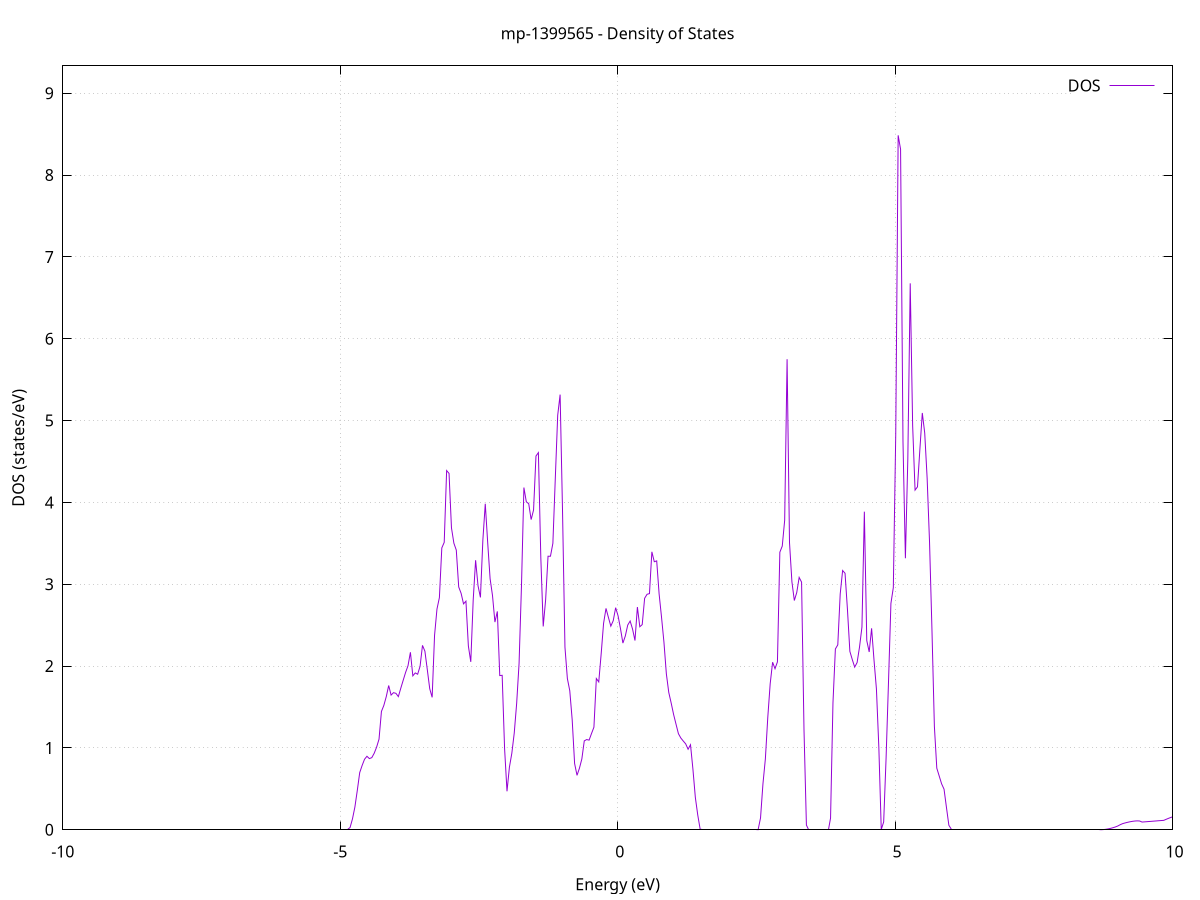set title 'mp-1399565 - Density of States'
set xlabel 'Energy (eV)'
set ylabel 'DOS (states/eV)'
set grid
set xrange [-10:10]
set yrange [0:9.335]
set xzeroaxis lt -1
set terminal png size 800,600
set output 'mp-1399565_dos_gnuplot.png'
plot '-' using 1:2 with lines title 'DOS'
-47.078200 0.000000
-47.034700 0.000000
-46.991200 0.000000
-46.947600 0.000000
-46.904100 0.000000
-46.860600 0.000000
-46.817100 0.000000
-46.773600 0.000000
-46.730100 0.000000
-46.686500 0.000000
-46.643000 0.000000
-46.599500 0.000000
-46.556000 0.000000
-46.512500 0.000000
-46.469000 0.000000
-46.425400 0.000000
-46.381900 0.000000
-46.338400 0.000000
-46.294900 0.000000
-46.251400 0.000000
-46.207800 0.000000
-46.164300 0.000000
-46.120800 0.000000
-46.077300 0.000000
-46.033800 0.000000
-45.990300 0.000000
-45.946700 0.000000
-45.903200 0.000000
-45.859700 0.000000
-45.816200 0.000000
-45.772700 0.000000
-45.729200 0.000000
-45.685600 0.000000
-45.642100 0.000000
-45.598600 0.000000
-45.555100 0.000000
-45.511600 0.000000
-45.468100 0.000000
-45.424500 0.000000
-45.381000 0.000000
-45.337500 0.000000
-45.294000 0.000000
-45.250500 0.000000
-45.206900 0.000000
-45.163400 0.000000
-45.119900 0.000000
-45.076400 0.000000
-45.032900 0.000000
-44.989400 0.000000
-44.945800 0.000000
-44.902300 0.000000
-44.858800 0.000000
-44.815300 0.000000
-44.771800 0.000000
-44.728300 0.000000
-44.684700 0.000000
-44.641200 0.000000
-44.597700 0.000000
-44.554200 0.000000
-44.510700 0.000000
-44.467200 0.000000
-44.423600 0.000000
-44.380100 0.000000
-44.336600 0.000000
-44.293100 0.000000
-44.249600 0.000000
-44.206000 0.000000
-44.162500 0.000000
-44.119000 0.000000
-44.075500 0.000000
-44.032000 0.000000
-43.988500 0.000000
-43.944900 0.000000
-43.901400 0.000000
-43.857900 0.000000
-43.814400 0.000000
-43.770900 0.000000
-43.727400 0.000000
-43.683800 0.000000
-43.640300 0.000000
-43.596800 0.000000
-43.553300 0.000000
-43.509800 0.000000
-43.466300 0.000000
-43.422700 0.000000
-43.379200 0.000000
-43.335700 0.000000
-43.292200 0.000000
-43.248700 0.000000
-43.205100 0.000000
-43.161600 0.000000
-43.118100 23.235500
-43.074600 8.520300
-43.031100 6.824800
-42.987600 8.019900
-42.944000 11.707300
-42.900500 0.000000
-42.857000 0.000000
-42.813500 0.000000
-42.770000 0.000000
-42.726500 0.000000
-42.682900 0.000000
-42.639400 0.000000
-42.595900 0.000000
-42.552400 0.000000
-42.508900 0.000000
-42.465400 0.000000
-42.421800 0.000000
-42.378300 0.000000
-42.334800 0.000000
-42.291300 0.000000
-42.247800 0.000000
-42.204200 0.000000
-42.160700 25.530400
-42.117200 0.000000
-42.073700 0.000000
-42.030200 0.000000
-41.986700 0.000000
-41.943100 0.000000
-41.899600 0.000000
-41.856100 0.000000
-41.812600 6.279900
-41.769100 8.814400
-41.725600 19.285000
-41.682000 11.370300
-41.638500 0.000000
-41.595000 0.000000
-41.551500 0.000000
-41.508000 0.000000
-41.464500 0.000000
-41.420900 0.000000
-41.377400 0.000000
-41.333900 0.000000
-41.290400 0.000000
-41.246900 0.000000
-41.203300 0.000000
-41.159800 0.000000
-41.116300 0.000000
-41.072800 0.000000
-41.029300 0.000000
-40.985800 0.000000
-40.942200 0.000000
-40.898700 0.000000
-40.855200 0.000000
-40.811700 0.000000
-40.768200 0.000000
-40.724700 0.000000
-40.681100 0.000000
-40.637600 0.000000
-40.594100 0.000000
-40.550600 0.000000
-40.507100 0.000000
-40.463600 0.000000
-40.420000 0.000000
-40.376500 0.000000
-40.333000 0.000000
-40.289500 0.000000
-40.246000 0.000000
-40.202400 0.000000
-40.158900 0.000000
-40.115400 0.000000
-40.071900 0.000000
-40.028400 0.000000
-39.984900 0.000000
-39.941300 0.000000
-39.897800 0.000000
-39.854300 0.000000
-39.810800 0.000000
-39.767300 0.000000
-39.723800 0.000000
-39.680200 0.000000
-39.636700 0.000000
-39.593200 0.000000
-39.549700 0.000000
-39.506200 0.000000
-39.462600 0.000000
-39.419100 0.000000
-39.375600 0.000000
-39.332100 0.000000
-39.288600 0.000000
-39.245100 0.000000
-39.201500 0.000000
-39.158000 0.000000
-39.114500 0.000000
-39.071000 0.000000
-39.027500 0.000000
-38.984000 0.000000
-38.940400 0.000000
-38.896900 0.000000
-38.853400 0.000000
-38.809900 0.000000
-38.766400 0.000000
-38.722900 0.000000
-38.679300 0.000000
-38.635800 0.000000
-38.592300 0.000000
-38.548800 0.000000
-38.505300 0.000000
-38.461700 0.000000
-38.418200 0.000000
-38.374700 0.000000
-38.331200 0.000000
-38.287700 0.000000
-38.244200 0.000000
-38.200600 0.000000
-38.157100 0.000000
-38.113600 0.000000
-38.070100 0.000000
-38.026600 0.000000
-37.983100 0.000000
-37.939500 0.000000
-37.896000 0.000000
-37.852500 0.000000
-37.809000 0.000000
-37.765500 0.000000
-37.722000 0.000000
-37.678400 0.000000
-37.634900 0.000000
-37.591400 0.000000
-37.547900 0.000000
-37.504400 0.000000
-37.460800 0.000000
-37.417300 0.000000
-37.373800 0.000000
-37.330300 0.000000
-37.286800 0.000000
-37.243300 0.000000
-37.199700 0.000000
-37.156200 0.000000
-37.112700 0.000000
-37.069200 0.000000
-37.025700 0.000000
-36.982200 0.000000
-36.938600 0.000000
-36.895100 0.000000
-36.851600 0.000000
-36.808100 0.000000
-36.764600 0.000000
-36.721100 0.000000
-36.677500 0.000000
-36.634000 0.000000
-36.590500 0.000000
-36.547000 0.000000
-36.503500 0.000000
-36.459900 0.000000
-36.416400 0.000000
-36.372900 0.000000
-36.329400 0.000000
-36.285900 0.000000
-36.242400 0.000000
-36.198800 0.000000
-36.155300 0.000000
-36.111800 0.000000
-36.068300 0.000000
-36.024800 0.000000
-35.981300 0.000000
-35.937700 0.000000
-35.894200 0.000000
-35.850700 0.000000
-35.807200 0.000000
-35.763700 0.000000
-35.720200 0.000000
-35.676600 0.000000
-35.633100 0.000000
-35.589600 0.000000
-35.546100 0.000000
-35.502600 0.000000
-35.459000 0.000000
-35.415500 0.000000
-35.372000 0.000000
-35.328500 0.000000
-35.285000 0.000000
-35.241500 0.000000
-35.197900 0.000000
-35.154400 0.000000
-35.110900 0.000000
-35.067400 0.000000
-35.023900 0.000000
-34.980400 0.000000
-34.936800 0.000000
-34.893300 0.000000
-34.849800 0.000000
-34.806300 0.000000
-34.762800 0.000000
-34.719300 0.000000
-34.675700 0.000000
-34.632200 0.000000
-34.588700 0.000000
-34.545200 0.000000
-34.501700 0.000000
-34.458100 0.000000
-34.414600 0.000000
-34.371100 0.000000
-34.327600 0.000000
-34.284100 0.000000
-34.240600 0.000000
-34.197000 0.000000
-34.153500 0.000000
-34.110000 0.000000
-34.066500 0.000000
-34.023000 0.000000
-33.979500 0.000000
-33.935900 0.000000
-33.892400 0.000000
-33.848900 0.000000
-33.805400 0.000000
-33.761900 0.000000
-33.718400 0.000000
-33.674800 0.000000
-33.631300 0.000000
-33.587800 0.000000
-33.544300 0.000000
-33.500800 0.000000
-33.457200 0.000000
-33.413700 0.000000
-33.370200 0.000000
-33.326700 0.000000
-33.283200 0.000000
-33.239700 0.000000
-33.196100 0.000000
-33.152600 0.000000
-33.109100 0.000000
-33.065600 0.000000
-33.022100 0.000000
-32.978600 0.000000
-32.935000 0.000000
-32.891500 0.000000
-32.848000 0.000000
-32.804500 0.000000
-32.761000 0.000000
-32.717500 0.000000
-32.673900 0.000000
-32.630400 0.000000
-32.586900 0.000000
-32.543400 0.000000
-32.499900 0.000000
-32.456300 0.000000
-32.412800 0.000000
-32.369300 0.000000
-32.325800 0.000000
-32.282300 0.000000
-32.238800 0.000000
-32.195200 0.000000
-32.151700 0.000000
-32.108200 0.000000
-32.064700 0.000000
-32.021200 0.000000
-31.977700 0.000000
-31.934100 0.000000
-31.890600 0.000000
-31.847100 0.000000
-31.803600 0.000000
-31.760100 0.000000
-31.716600 0.000000
-31.673000 0.000000
-31.629500 0.000000
-31.586000 0.000000
-31.542500 0.000000
-31.499000 0.000000
-31.455400 0.000000
-31.411900 0.000000
-31.368400 0.000000
-31.324900 0.000000
-31.281400 0.000000
-31.237900 0.000000
-31.194300 0.000000
-31.150800 0.000000
-31.107300 0.000000
-31.063800 0.000000
-31.020300 0.000000
-30.976800 0.000000
-30.933200 0.000000
-30.889700 0.000000
-30.846200 0.000000
-30.802700 0.000000
-30.759200 0.000000
-30.715700 0.000000
-30.672100 0.000000
-30.628600 0.000000
-30.585100 0.000000
-30.541600 0.000000
-30.498100 0.000000
-30.454500 0.000000
-30.411000 0.000000
-30.367500 0.000000
-30.324000 0.000000
-30.280500 0.000000
-30.237000 0.000000
-30.193400 0.000000
-30.149900 0.000000
-30.106400 0.000000
-30.062900 0.000000
-30.019400 0.000000
-29.975900 0.000000
-29.932300 0.000000
-29.888800 0.000000
-29.845300 0.000000
-29.801800 0.000000
-29.758300 0.000000
-29.714700 0.000000
-29.671200 0.000000
-29.627700 0.000000
-29.584200 0.000000
-29.540700 0.000000
-29.497200 0.000000
-29.453600 0.000000
-29.410100 0.000000
-29.366600 0.000000
-29.323100 0.000000
-29.279600 0.000000
-29.236100 0.000000
-29.192500 0.000000
-29.149000 0.000000
-29.105500 0.000000
-29.062000 0.000000
-29.018500 0.000000
-28.975000 0.000000
-28.931400 0.000000
-28.887900 0.000000
-28.844400 0.000000
-28.800900 0.000000
-28.757400 0.000000
-28.713800 0.000000
-28.670300 0.000000
-28.626800 0.000000
-28.583300 0.000000
-28.539800 0.000000
-28.496300 0.000000
-28.452700 0.000000
-28.409200 0.000000
-28.365700 0.000000
-28.322200 0.000000
-28.278700 0.000000
-28.235200 0.000000
-28.191600 0.000000
-28.148100 0.000000
-28.104600 0.000000
-28.061100 0.000000
-28.017600 0.000000
-27.974100 0.000000
-27.930500 0.000000
-27.887000 0.000000
-27.843500 0.000000
-27.800000 0.000000
-27.756500 0.000000
-27.712900 0.000000
-27.669400 0.000000
-27.625900 0.000000
-27.582400 0.000000
-27.538900 0.000000
-27.495400 0.000000
-27.451800 0.000000
-27.408300 0.000000
-27.364800 0.000000
-27.321300 0.000000
-27.277800 0.000000
-27.234300 0.000000
-27.190700 0.000000
-27.147200 0.000000
-27.103700 0.000000
-27.060200 0.000000
-27.016700 0.000000
-26.973200 0.000000
-26.929600 0.000000
-26.886100 0.000000
-26.842600 0.000000
-26.799100 0.000000
-26.755600 0.000000
-26.712000 0.000000
-26.668500 0.000000
-26.625000 0.000000
-26.581500 0.000000
-26.538000 0.000000
-26.494500 0.000000
-26.450900 0.000000
-26.407400 0.000000
-26.363900 0.000000
-26.320400 0.000000
-26.276900 0.000000
-26.233400 0.000000
-26.189800 0.000000
-26.146300 0.000000
-26.102800 0.000000
-26.059300 0.000000
-26.015800 0.000000
-25.972300 0.000000
-25.928700 0.000000
-25.885200 0.000000
-25.841700 0.000000
-25.798200 0.000000
-25.754700 0.000000
-25.711100 0.000000
-25.667600 0.000000
-25.624100 0.000000
-25.580600 0.000000
-25.537100 0.000000
-25.493600 0.000000
-25.450000 0.000000
-25.406500 0.000000
-25.363000 0.000000
-25.319500 0.000000
-25.276000 0.000000
-25.232500 0.000000
-25.188900 0.000000
-25.145400 0.000000
-25.101900 0.000000
-25.058400 0.000000
-25.014900 0.000000
-24.971400 0.000000
-24.927800 0.000000
-24.884300 0.000000
-24.840800 0.000000
-24.797300 0.000000
-24.753800 0.000000
-24.710200 0.000000
-24.666700 0.000000
-24.623200 0.000000
-24.579700 0.000000
-24.536200 0.000000
-24.492700 0.000000
-24.449100 0.000000
-24.405600 0.000000
-24.362100 0.000000
-24.318600 0.000000
-24.275100 0.000000
-24.231600 0.000000
-24.188000 0.000000
-24.144500 0.000000
-24.101000 0.000000
-24.057500 0.000000
-24.014000 0.000000
-23.970500 0.000000
-23.926900 0.000000
-23.883400 0.000000
-23.839900 0.000000
-23.796400 0.000000
-23.752900 0.000000
-23.709300 0.000000
-23.665800 0.000000
-23.622300 0.000000
-23.578800 0.000000
-23.535300 0.000000
-23.491800 0.000000
-23.448200 0.000000
-23.404700 0.000000
-23.361200 0.000000
-23.317700 0.000000
-23.274200 0.000000
-23.230700 0.000000
-23.187100 0.000000
-23.143600 0.000000
-23.100100 0.000000
-23.056600 0.000000
-23.013100 0.000000
-22.969600 0.000000
-22.926000 0.000000
-22.882500 0.000000
-22.839000 0.000000
-22.795500 0.000000
-22.752000 0.000000
-22.708400 0.000000
-22.664900 0.000000
-22.621400 0.000000
-22.577900 0.000000
-22.534400 0.000000
-22.490900 0.000000
-22.447300 0.000000
-22.403800 0.000000
-22.360300 0.000000
-22.316800 0.000000
-22.273300 0.000000
-22.229800 0.000000
-22.186200 0.000000
-22.142700 0.000000
-22.099200 0.000000
-22.055700 0.000000
-22.012200 0.000000
-21.968700 0.000000
-21.925100 0.000000
-21.881600 0.000000
-21.838100 0.000000
-21.794600 0.000000
-21.751100 0.000000
-21.707500 0.000000
-21.664000 0.000000
-21.620500 0.000000
-21.577000 0.000000
-21.533500 0.000000
-21.490000 0.000000
-21.446400 0.000000
-21.402900 0.000000
-21.359400 0.000000
-21.315900 0.000000
-21.272400 0.000000
-21.228900 0.000000
-21.185300 0.000000
-21.141800 0.000000
-21.098300 0.000000
-21.054800 0.000000
-21.011300 0.000000
-20.967800 0.000000
-20.924200 0.000000
-20.880700 0.000000
-20.837200 0.000000
-20.793700 0.000000
-20.750200 0.000000
-20.706600 0.000000
-20.663100 0.000000
-20.619600 0.000000
-20.576100 0.000000
-20.532600 0.000000
-20.489100 0.000000
-20.445500 0.000000
-20.402000 0.000000
-20.358500 0.000000
-20.315000 0.000000
-20.271500 0.000000
-20.228000 0.000000
-20.184400 0.000000
-20.140900 0.000000
-20.097400 0.000000
-20.053900 0.000000
-20.010400 0.000000
-19.966800 0.000000
-19.923300 0.000000
-19.879800 0.000000
-19.836300 0.000000
-19.792800 0.000000
-19.749300 0.000000
-19.705700 0.000000
-19.662200 0.000000
-19.618700 0.000000
-19.575200 0.000000
-19.531700 0.000000
-19.488200 0.000000
-19.444600 0.000000
-19.401100 0.000000
-19.357600 0.000000
-19.314100 0.000000
-19.270600 0.000000
-19.227100 0.000000
-19.183500 0.000000
-19.140000 0.000000
-19.096500 0.000000
-19.053000 0.000000
-19.009500 0.000000
-18.965900 0.000000
-18.922400 0.000000
-18.878900 0.000000
-18.835400 0.000000
-18.791900 0.000000
-18.748400 0.000000
-18.704800 0.000000
-18.661300 0.000000
-18.617800 0.000000
-18.574300 0.000000
-18.530800 0.000000
-18.487300 0.000000
-18.443700 0.000000
-18.400200 0.000000
-18.356700 0.000000
-18.313200 0.000000
-18.269700 0.000000
-18.226200 0.000000
-18.182600 0.000000
-18.139100 0.000000
-18.095600 0.000000
-18.052100 0.000000
-18.008600 0.000000
-17.965000 0.000000
-17.921500 0.000000
-17.878000 0.000000
-17.834500 0.000000
-17.791000 0.000000
-17.747500 0.000000
-17.703900 0.000000
-17.660400 0.000000
-17.616900 0.000000
-17.573400 0.000000
-17.529900 0.000000
-17.486400 0.000000
-17.442800 0.000000
-17.399300 0.000000
-17.355800 0.000000
-17.312300 0.031700
-17.268800 0.220000
-17.225300 0.526400
-17.181700 0.600900
-17.138200 0.700000
-17.094700 0.630400
-17.051200 0.671700
-17.007700 0.712700
-16.964100 0.741600
-16.920600 0.754300
-16.877100 0.758400
-16.833600 0.768500
-16.790100 0.787800
-16.746600 0.814500
-16.703000 0.841200
-16.659500 0.869200
-16.616000 0.904200
-16.572500 0.945000
-16.529000 0.987800
-16.485500 1.032500
-16.441900 1.076300
-16.398400 1.121200
-16.354900 1.167500
-16.311400 1.214400
-16.267900 1.323900
-16.224400 1.465800
-16.180800 1.596300
-16.137300 1.797000
-16.093800 2.088900
-16.050300 2.424100
-16.006800 2.865100
-15.963200 4.297800
-15.919700 3.204600
-15.876200 3.132100
-15.832700 3.613500
-15.789200 0.002000
-15.745700 4.385000
-15.702100 18.589200
-15.658600 6.334200
-15.615100 4.426900
-15.571600 3.566100
-15.528100 3.099300
-15.484600 2.735800
-15.441000 2.495000
-15.397500 1.471900
-15.354000 0.960600
-15.310500 0.607000
-15.267000 0.000000
-15.223500 0.000000
-15.179900 0.000000
-15.136400 0.000000
-15.092900 0.000000
-15.049400 0.000000
-15.005900 0.000000
-14.962300 0.000000
-14.918800 0.000000
-14.875300 0.000000
-14.831800 0.000000
-14.788300 0.000000
-14.744800 0.000000
-14.701200 0.000000
-14.657700 0.000000
-14.614200 0.000000
-14.570700 0.000000
-14.527200 0.000000
-14.483700 0.000000
-14.440100 0.000000
-14.396600 0.000000
-14.353100 0.000000
-14.309600 0.000000
-14.266100 0.000000
-14.222600 0.000000
-14.179000 0.000000
-14.135500 0.000000
-14.092000 0.000000
-14.048500 0.000000
-14.005000 0.000000
-13.961400 0.000000
-13.917900 0.000000
-13.874400 0.000000
-13.830900 0.000000
-13.787400 0.000000
-13.743900 0.000000
-13.700300 0.000000
-13.656800 0.000000
-13.613300 0.000000
-13.569800 0.000000
-13.526300 0.000000
-13.482800 0.000000
-13.439200 0.000000
-13.395700 0.000000
-13.352200 0.000000
-13.308700 0.000000
-13.265200 0.000000
-13.221700 0.000000
-13.178100 0.000000
-13.134600 0.000000
-13.091100 0.000000
-13.047600 0.000000
-13.004100 0.000000
-12.960500 0.000000
-12.917000 0.000000
-12.873500 0.000000
-12.830000 0.000000
-12.786500 0.000000
-12.743000 0.000000
-12.699400 0.000000
-12.655900 0.000000
-12.612400 0.000000
-12.568900 0.000000
-12.525400 0.000000
-12.481900 0.000000
-12.438300 0.000000
-12.394800 0.000000
-12.351300 0.000000
-12.307800 0.000000
-12.264300 0.000000
-12.220800 0.000000
-12.177200 0.000000
-12.133700 0.000000
-12.090200 0.000000
-12.046700 0.000000
-12.003200 0.000000
-11.959600 0.000000
-11.916100 0.000000
-11.872600 0.000000
-11.829100 0.000000
-11.785600 0.000000
-11.742100 0.000000
-11.698500 0.000000
-11.655000 0.000000
-11.611500 0.000000
-11.568000 0.000000
-11.524500 0.000000
-11.481000 0.000000
-11.437400 0.000000
-11.393900 0.000000
-11.350400 0.000000
-11.306900 0.000000
-11.263400 0.000000
-11.219900 0.000000
-11.176300 0.000000
-11.132800 0.000000
-11.089300 0.000000
-11.045800 0.000000
-11.002300 0.000000
-10.958700 0.000000
-10.915200 0.000000
-10.871700 0.000000
-10.828200 0.000000
-10.784700 0.000000
-10.741200 0.000000
-10.697600 0.000000
-10.654100 0.000000
-10.610600 0.000000
-10.567100 0.000000
-10.523600 0.000000
-10.480100 0.000000
-10.436500 0.000000
-10.393000 0.000000
-10.349500 0.000000
-10.306000 0.000000
-10.262500 0.000000
-10.219000 0.000000
-10.175400 0.000000
-10.131900 0.000000
-10.088400 0.000000
-10.044900 0.000000
-10.001400 0.000000
-9.957800 0.000000
-9.914300 0.000000
-9.870800 0.000000
-9.827300 0.000000
-9.783800 0.000000
-9.740300 0.000000
-9.696700 0.000000
-9.653200 0.000000
-9.609700 0.000000
-9.566200 0.000000
-9.522700 0.000000
-9.479200 0.000000
-9.435600 0.000000
-9.392100 0.000000
-9.348600 0.000000
-9.305100 0.000000
-9.261600 0.000000
-9.218000 0.000000
-9.174500 0.000000
-9.131000 0.000000
-9.087500 0.000000
-9.044000 0.000000
-9.000500 0.000000
-8.956900 0.000000
-8.913400 0.000000
-8.869900 0.000000
-8.826400 0.000000
-8.782900 0.000000
-8.739400 0.000000
-8.695800 0.000000
-8.652300 0.000000
-8.608800 0.000000
-8.565300 0.000000
-8.521800 0.000000
-8.478300 0.000000
-8.434700 0.000000
-8.391200 0.000000
-8.347700 0.000000
-8.304200 0.000000
-8.260700 0.000000
-8.217100 0.000000
-8.173600 0.000000
-8.130100 0.000000
-8.086600 0.000000
-8.043100 0.000000
-7.999600 0.000000
-7.956000 0.000000
-7.912500 0.000000
-7.869000 0.000000
-7.825500 0.000000
-7.782000 0.000000
-7.738500 0.000000
-7.694900 0.000000
-7.651400 0.000000
-7.607900 0.000000
-7.564400 0.000000
-7.520900 0.000000
-7.477400 0.000000
-7.433800 0.000000
-7.390300 0.000000
-7.346800 0.000000
-7.303300 0.000000
-7.259800 0.000000
-7.216200 0.000000
-7.172700 0.000000
-7.129200 0.000000
-7.085700 0.000000
-7.042200 0.000000
-6.998700 0.000000
-6.955100 0.000000
-6.911600 0.000000
-6.868100 0.000000
-6.824600 0.000000
-6.781100 0.000000
-6.737600 0.000000
-6.694000 0.000000
-6.650500 0.000000
-6.607000 0.000000
-6.563500 0.000000
-6.520000 0.000000
-6.476500 0.000000
-6.432900 0.000000
-6.389400 0.000000
-6.345900 0.000000
-6.302400 0.000000
-6.258900 0.000000
-6.215300 0.000000
-6.171800 0.000000
-6.128300 0.000000
-6.084800 0.000000
-6.041300 0.000000
-5.997800 0.000000
-5.954200 0.000000
-5.910700 0.000000
-5.867200 0.000000
-5.823700 0.000000
-5.780200 0.000000
-5.736700 0.000000
-5.693100 0.000000
-5.649600 0.000000
-5.606100 0.000000
-5.562600 0.000000
-5.519100 0.000000
-5.475600 0.000000
-5.432000 0.000000
-5.388500 0.000000
-5.345000 0.000000
-5.301500 0.000000
-5.258000 0.000000
-5.214400 0.000000
-5.170900 0.000000
-5.127400 0.000000
-5.083900 0.000000
-5.040400 0.000000
-4.996900 0.000000
-4.953300 0.000000
-4.909800 0.000000
-4.866300 0.000000
-4.822800 0.027400
-4.779300 0.132500
-4.735800 0.276800
-4.692200 0.480900
-4.648700 0.698800
-4.605200 0.785600
-4.561700 0.861800
-4.518200 0.898100
-4.474700 0.869800
-4.431100 0.881300
-4.387600 0.935000
-4.344100 1.010000
-4.300600 1.107500
-4.257100 1.445700
-4.213500 1.520500
-4.170000 1.627400
-4.126500 1.762900
-4.083000 1.646100
-4.039500 1.675600
-3.996000 1.667300
-3.952400 1.627300
-3.908900 1.728400
-3.865400 1.826300
-3.821900 1.922700
-3.778400 2.004200
-3.734900 2.169200
-3.691300 1.881000
-3.647800 1.916700
-3.604300 1.900700
-3.560800 1.998000
-3.517300 2.253400
-3.473800 2.182500
-3.430200 1.954800
-3.386700 1.723200
-3.343200 1.618300
-3.299700 2.376600
-3.256200 2.697300
-3.212600 2.837300
-3.169100 3.444300
-3.125600 3.512300
-3.082100 4.389700
-3.038600 4.354500
-2.995100 3.690300
-2.951500 3.502000
-2.908000 3.417500
-2.864500 2.967500
-2.821000 2.889100
-2.777500 2.760700
-2.734000 2.793700
-2.690400 2.246200
-2.646900 2.051800
-2.603400 2.806400
-2.559900 3.293900
-2.516400 2.981700
-2.472900 2.839600
-2.429300 3.537200
-2.385800 3.984000
-2.342300 3.510200
-2.298800 3.069300
-2.255300 2.861600
-2.211700 2.537900
-2.168200 2.668600
-2.124700 1.884500
-2.081200 1.887600
-2.037700 0.993400
-1.994200 0.470300
-1.950600 0.765100
-1.907100 0.935100
-1.863600 1.181500
-1.820100 1.543900
-1.776600 2.033100
-1.733100 2.982900
-1.689500 4.182100
-1.646000 4.007900
-1.602500 3.984000
-1.559000 3.790500
-1.515500 3.907600
-1.472000 4.567400
-1.428400 4.608900
-1.384900 3.330900
-1.341400 2.484800
-1.297900 2.810600
-1.254400 3.342900
-1.210800 3.343100
-1.167300 3.500700
-1.123800 4.291200
-1.080300 5.065100
-1.036800 5.317900
-0.993300 3.890200
-0.949700 2.232200
-0.906200 1.848900
-0.862700 1.699100
-0.819200 1.343200
-0.775700 0.809700
-0.732200 0.665200
-0.688600 0.752200
-0.645100 0.866100
-0.601600 1.086200
-0.558100 1.102500
-0.514600 1.095500
-0.471100 1.175900
-0.427500 1.253700
-0.384000 1.848300
-0.340500 1.806800
-0.297000 2.148800
-0.253500 2.522700
-0.209900 2.705300
-0.166400 2.595100
-0.122900 2.488300
-0.079400 2.555300
-0.035900 2.714000
0.007600 2.614500
0.051200 2.457700
0.094700 2.281400
0.138200 2.367800
0.181700 2.501500
0.225200 2.551000
0.268700 2.452400
0.312300 2.312500
0.355800 2.721500
0.399300 2.481000
0.442800 2.507300
0.486300 2.829000
0.529900 2.877800
0.573400 2.886000
0.616900 3.396800
0.660400 3.275700
0.703900 3.285900
0.747400 2.882400
0.791000 2.597000
0.834500 2.291800
0.878000 1.905200
0.921500 1.677900
0.965000 1.548300
1.008500 1.408900
1.052100 1.290500
1.095600 1.173800
1.139100 1.121100
1.182600 1.084500
1.226100 1.049700
1.269600 0.984300
1.313200 1.039100
1.356700 0.740300
1.400200 0.395600
1.443700 0.180700
1.487200 0.006700
1.530800 0.000000
1.574300 0.000000
1.617800 0.000000
1.661300 0.000000
1.704800 0.000000
1.748300 0.000000
1.791900 0.000000
1.835400 0.000000
1.878900 0.000000
1.922400 0.000000
1.965900 0.000000
2.009400 0.000000
2.053000 0.000000
2.096500 0.000000
2.140000 0.000000
2.183500 0.000000
2.227000 0.000000
2.270500 0.000000
2.314100 0.000000
2.357600 0.000000
2.401100 0.000000
2.444600 0.000000
2.488100 0.000000
2.531700 0.000700
2.575200 0.145300
2.618700 0.560300
2.662200 0.864500
2.705700 1.371200
2.749200 1.784400
2.792800 2.047600
2.836300 1.968300
2.879800 2.051600
2.923300 3.392100
2.966800 3.466500
3.010300 3.781900
3.053900 5.750700
3.097400 3.509200
3.140900 3.030100
3.184400 2.801600
3.227900 2.899400
3.271400 3.083400
3.315000 3.026400
3.358500 1.225900
3.402000 0.057500
3.445500 0.000000
3.489000 0.000000
3.532600 0.000000
3.576100 0.000000
3.619600 0.000000
3.663100 0.000000
3.706600 0.000000
3.750100 0.000000
3.793700 0.000000
3.837200 0.143100
3.880700 1.550900
3.924200 2.209200
3.967700 2.260100
4.011200 2.881800
4.054800 3.168400
4.098300 3.134300
4.141800 2.690900
4.185300 2.180200
4.228800 2.079900
4.272300 1.987600
4.315900 2.044000
4.359400 2.233500
4.402900 2.477100
4.446400 3.887600
4.489900 2.312300
4.533500 2.172800
4.577000 2.461600
4.620500 2.073200
4.664000 1.720400
4.707500 1.007600
4.751000 0.002900
4.794600 0.095500
4.838100 0.875700
4.881600 1.806800
4.925100 2.766000
4.968600 2.960100
5.012100 4.832300
5.055700 8.486200
5.099200 8.316300
5.142700 4.744300
5.186200 3.317700
5.229700 4.531300
5.273200 6.677200
5.316800 4.939000
5.360300 4.150800
5.403800 4.190700
5.447300 4.650000
5.490800 5.093700
5.534400 4.848600
5.577900 4.296700
5.621400 3.511300
5.664900 2.441100
5.708400 1.264600
5.751900 0.753000
5.795500 0.657000
5.839000 0.560900
5.882500 0.496400
5.926000 0.273200
5.969500 0.055100
6.013000 0.000000
6.056600 0.000000
6.100100 0.000000
6.143600 0.000000
6.187100 0.000000
6.230600 0.000000
6.274100 0.000000
6.317700 0.000000
6.361200 0.000000
6.404700 0.000000
6.448200 0.000000
6.491700 0.000000
6.535300 0.000000
6.578800 0.000000
6.622300 0.000000
6.665800 0.000000
6.709300 0.000000
6.752800 0.000000
6.796400 0.000000
6.839900 0.000000
6.883400 0.000000
6.926900 0.000000
6.970400 0.000000
7.013900 0.000000
7.057500 0.000000
7.101000 0.000000
7.144500 0.000000
7.188000 0.000000
7.231500 0.000000
7.275000 0.000000
7.318600 0.000000
7.362100 0.000000
7.405600 0.000000
7.449100 0.000000
7.492600 0.000000
7.536200 0.000000
7.579700 0.000000
7.623200 0.000000
7.666700 0.000000
7.710200 0.000000
7.753700 0.000000
7.797300 0.000000
7.840800 0.000000
7.884300 0.000000
7.927800 0.000000
7.971300 0.000000
8.014800 0.000000
8.058400 0.000000
8.101900 0.000000
8.145400 0.000000
8.188900 0.000000
8.232400 0.000000
8.275900 0.000000
8.319500 0.000000
8.363000 0.000000
8.406500 0.000000
8.450000 0.000000
8.493500 0.000000
8.537100 0.000000
8.580600 0.000000
8.624100 0.000000
8.667600 0.000000
8.711100 0.000500
8.754600 0.002400
8.798200 0.005900
8.841700 0.010900
8.885200 0.017400
8.928700 0.025400
8.972200 0.034900
9.015700 0.046700
9.059300 0.062600
9.102800 0.075400
9.146300 0.083700
9.189800 0.091200
9.233300 0.097600
9.276800 0.103100
9.320400 0.107000
9.363900 0.108900
9.407400 0.107500
9.450900 0.094500
9.494400 0.096600
9.538000 0.098900
9.581500 0.101300
9.625000 0.103600
9.668500 0.106000
9.712000 0.108400
9.755500 0.110700
9.799100 0.113000
9.842600 0.115100
9.886100 0.128000
9.929600 0.140200
9.973100 0.151300
10.016600 0.161600
10.060200 0.170900
10.103700 0.179300
10.147200 0.186900
10.190700 0.190200
10.234200 0.191400
10.277800 0.197400
10.321300 0.204500
10.364800 0.212100
10.408300 0.220100
10.451800 0.228300
10.495300 0.236900
10.538900 0.245600
10.582400 0.254600
10.625900 0.263700
10.669400 0.272600
10.712900 0.281000
10.756400 0.288300
10.800000 0.294500
10.843500 0.299500
10.887000 0.303200
10.930500 0.306700
10.974000 0.313300
11.017500 0.318800
11.061100 0.324300
11.104600 0.330900
11.148100 0.339300
11.191600 0.349000
11.235100 0.359900
11.278700 0.372100
11.322200 0.384900
11.365700 0.397400
11.409200 0.410200
11.452700 0.425200
11.496200 0.437400
11.539800 0.449500
11.583300 0.461500
11.626800 0.473200
11.670300 0.487600
11.713800 0.504000
11.757300 0.520600
11.800900 0.537000
11.844400 0.552900
11.887900 0.568600
11.931400 0.583600
11.974900 0.601600
12.018400 0.621000
12.062000 0.626400
12.105500 0.648500
12.149000 0.673400
12.192500 0.698900
12.236000 0.724400
12.279600 0.750000
12.323100 0.776300
12.366600 0.801300
12.410100 0.799700
12.453600 0.799400
12.497100 0.808200
12.540700 0.824400
12.584200 0.841100
12.627700 0.858400
12.671200 0.873300
12.714700 0.884100
12.758200 0.893300
12.801800 0.901000
12.845300 0.910800
12.888800 0.924300
12.932300 0.924500
12.975800 0.908500
13.019300 0.901500
13.062900 0.923800
13.106400 0.947200
13.149900 0.960000
13.193400 0.970700
13.236900 0.950300
13.280500 0.933100
13.324000 0.952600
13.367500 0.946800
13.411000 0.997600
13.454500 1.018600
13.498000 0.840000
13.541600 0.824500
13.585100 0.822000
13.628600 0.819400
13.672100 0.820200
13.715600 0.832600
13.759100 0.857200
13.802700 0.893900
13.846200 0.942400
13.889700 0.996800
13.933200 1.040300
13.976700 1.089600
14.020200 1.122800
14.063800 1.151400
14.107300 1.184100
14.150800 1.200500
14.194300 1.169000
14.237800 1.136100
14.281400 1.188500
14.324900 1.111400
14.368400 1.025000
14.411900 0.900700
14.455400 0.809400
14.498900 0.761300
14.542500 0.748100
14.586000 0.758000
14.629500 0.784100
14.673000 0.910100
14.716500 0.980000
14.760000 1.029400
14.803600 1.020300
14.847100 1.025100
14.890600 1.038600
14.934100 1.047700
14.977600 1.042300
15.021100 1.032500
15.064700 0.924800
15.108200 0.854200
15.151700 0.848000
15.195200 0.842900
15.238700 0.845100
15.282300 0.824600
15.325800 0.804600
15.369300 0.803100
15.412800 0.811200
15.456300 0.782300
15.499800 0.834700
15.543400 0.898800
15.586900 0.957400
15.630400 0.949700
15.673900 0.693600
15.717400 0.594600
15.760900 0.653200
15.804500 0.750600
15.848000 0.966200
15.891500 1.190000
15.935000 1.388900
15.978500 1.854700
16.022000 1.999600
16.065600 2.022100
16.109100 2.186200
16.152600 2.177700
16.196100 2.140500
16.239600 2.244900
16.283200 2.407900
16.326700 2.858400
16.370200 2.854600
16.413700 2.751400
16.457200 2.121200
16.500700 2.137500
16.544300 2.371200
16.587800 2.275700
16.631300 3.392300
16.674800 3.371900
16.718300 2.712700
16.761800 2.416500
16.805400 2.052900
16.848900 1.857700
16.892400 1.695400
16.935900 1.679800
16.979400 1.653100
17.022900 1.651400
17.066500 1.513100
17.110000 1.205400
17.153500 1.013500
17.197000 0.897200
17.240500 0.851500
17.284100 0.855400
17.327600 0.953500
17.371100 1.101200
17.414600 1.143100
17.458100 1.130700
17.501600 1.166700
17.545200 1.149400
17.588700 1.169100
17.632200 1.236500
17.675700 1.295100
17.719200 1.345000
17.762700 1.403600
17.806300 1.534200
17.849800 1.618900
17.893300 1.647400
17.936800 1.675700
17.980300 1.684500
18.023800 1.694700
18.067400 1.612900
18.110900 1.477200
18.154400 1.378400
18.197900 1.297200
18.241400 1.254100
18.285000 1.233800
18.328500 1.235900
18.372000 1.299800
18.415500 1.334000
18.459000 1.360700
18.502500 1.355200
18.546100 1.333400
18.589600 1.311200
18.633100 1.312900
18.676600 1.250500
18.720100 1.145000
18.763600 1.066700
18.807200 1.018000
18.850700 1.119000
18.894200 1.187300
18.937700 1.103200
18.981200 1.001400
19.024700 0.982800
19.068300 0.981900
19.111800 1.000600
19.155300 1.004800
19.198800 0.995700
19.242300 0.983300
19.285900 0.969300
19.329400 0.953100
19.372900 0.924800
19.416400 0.891900
19.459900 0.881800
19.503400 0.878900
19.547000 0.876800
19.590500 0.870800
19.634000 0.859000
19.677500 0.851000
19.721000 0.850600
19.764500 0.849600
19.808100 0.846700
19.851600 0.841500
19.895100 0.833200
19.938600 0.823700
19.982100 0.815000
20.025700 0.807600
20.069200 0.802300
20.112700 0.800600
20.156200 0.822000
20.199700 0.832900
20.243200 0.813100
20.286800 0.800800
20.330300 0.778700
20.373800 0.748000
20.417300 0.716500
20.460800 0.691500
20.504300 0.667800
20.547900 0.647000
20.591400 0.635300
20.634900 0.609100
20.678400 0.585600
20.721900 0.573000
20.765400 0.563800
20.809000 0.555500
20.852500 0.547500
20.896000 0.540900
20.939500 0.535000
20.983000 0.534200
21.026600 0.537200
21.070100 0.541100
21.113600 0.555300
21.157100 0.583100
21.200600 0.604500
21.244100 0.621300
21.287700 0.638800
21.331200 0.657300
21.374700 0.677800
21.418200 0.704000
21.461700 0.735000
21.505200 0.776000
21.548800 0.874700
21.592300 0.907200
21.635800 0.988900
21.679300 1.098900
21.722800 1.203000
21.766300 1.257300
21.809900 1.274000
21.853400 1.267600
21.896900 1.278600
21.940400 1.308100
21.983900 1.376900
22.027500 1.434000
22.071000 1.476100
22.114500 1.526700
22.158000 1.592500
22.201500 1.682800
22.245000 1.671100
22.288600 1.701000
22.332100 1.745600
22.375600 1.846300
22.419100 2.020000
22.462600 2.072300
22.506100 1.964600
22.549700 1.813600
22.593200 1.615700
22.636700 1.385500
22.680200 1.336600
22.723700 1.455200
22.767200 1.642800
22.810800 1.705300
22.854300 1.789900
22.897800 1.877300
22.941300 1.787400
22.984800 1.599800
23.028400 1.408400
23.071900 1.218500
23.115400 0.998700
23.158900 0.966100
23.202400 1.051200
23.245900 1.348600
23.289500 1.649400
23.333000 1.732300
23.376500 1.750200
23.420000 1.875000
23.463500 2.042800
23.507000 2.154600
23.550600 2.071100
23.594100 2.052200
23.637600 2.165400
23.681100 2.415800
23.724600 2.566100
23.768100 2.245200
23.811700 2.028800
23.855200 1.974100
23.898700 1.606900
23.942200 1.451300
23.985700 1.289300
24.029300 1.273900
24.072800 1.451900
24.116300 1.576200
24.159800 1.497700
24.203300 1.354400
24.246800 1.189400
24.290400 1.117200
24.333900 1.108600
24.377400 1.096700
24.420900 1.083600
24.464400 1.039000
24.507900 1.003100
24.551500 0.974400
24.595000 0.972700
24.638500 0.976500
24.682000 1.015600
24.725500 1.047100
24.769000 1.111700
24.812600 1.197000
24.856100 1.168500
24.899600 1.213700
24.943100 1.276300
24.986600 1.356000
25.030200 1.476500
25.073700 1.599100
25.117200 1.585900
25.160700 1.513700
25.204200 1.408600
25.247700 1.296100
25.291300 1.185000
25.334800 1.130700
25.378300 1.090800
25.421800 1.037300
25.465300 0.986800
25.508800 0.952100
25.552400 0.957300
25.595900 1.051400
25.639400 1.121200
25.682900 1.037500
25.726400 1.024100
25.769900 1.028300
25.813500 1.046700
25.857000 1.059900
25.900500 1.079100
25.944000 1.057800
25.987500 0.971300
26.031100 0.871200
26.074600 0.821500
26.118100 0.824800
26.161600 0.891400
26.205100 0.933200
26.248600 0.917300
26.292200 0.985500
26.335700 1.023200
26.379200 1.030300
26.422700 1.037100
26.466200 1.022100
26.509700 1.000700
26.553300 0.969700
26.596800 0.929100
26.640300 0.914600
26.683800 0.928300
26.727300 0.972200
26.770800 1.009100
26.814400 1.107500
26.857900 1.113600
26.901400 1.088300
26.944900 1.078400
26.988400 1.005600
27.032000 0.880200
27.075500 0.831800
27.119000 0.848500
27.162500 0.875400
27.206000 0.910900
27.249500 0.956600
27.293100 1.064000
27.336600 1.100300
27.380100 1.156900
27.423600 1.200700
27.467100 1.214600
27.510600 1.268000
27.554200 1.359400
27.597700 1.418100
27.641200 1.456000
27.684700 1.471500
27.728200 1.413300
27.771700 1.383200
27.815300 1.382000
27.858800 1.278700
27.902300 1.173300
27.945800 1.075800
27.989300 0.976700
28.032900 0.904500
28.076400 0.852900
28.119900 0.804800
28.163400 0.760900
28.206900 0.730000
28.250400 0.725300
28.294000 0.763900
28.337500 0.800400
28.381000 0.867600
28.424500 0.934100
28.468000 0.943800
28.511500 0.951000
28.555100 1.035700
28.598600 1.152300
28.642100 1.244800
28.685600 1.346200
28.729100 1.647000
28.772600 1.420000
28.816200 1.316500
28.859700 1.305600
28.903200 1.328100
28.946700 1.341000
28.990200 1.343900
29.033800 1.302800
29.077300 1.277800
29.120800 1.271900
29.164300 1.270300
29.207800 1.263900
29.251300 1.262800
29.294900 1.307400
29.338400 1.271700
29.381900 1.258700
29.425400 1.222200
29.468900 1.232000
29.512400 1.291900
29.556000 1.307800
29.599500 1.340100
29.643000 1.248900
29.686500 1.157000
29.730000 1.119600
29.773600 1.120000
29.817100 1.122600
29.860600 1.112800
29.904100 1.110000
29.947600 1.093300
29.991100 1.091600
30.034700 1.086500
30.078200 1.065700
30.121700 1.049000
30.165200 1.032500
30.208700 1.006900
30.252200 1.096800
30.295800 1.195500
30.339300 1.215100
30.382800 1.199300
30.426300 1.212300
30.469800 1.232300
30.513300 1.248400
30.556900 1.270300
30.600400 1.294300
30.643900 1.333300
30.687400 1.420200
30.730900 1.505400
30.774500 1.565100
30.818000 1.629500
30.861500 1.624800
30.905000 1.578800
30.948500 1.557600
30.992000 1.495100
31.035600 1.439200
31.079100 1.295600
31.122600 1.164000
31.166100 1.082500
31.209600 1.047300
31.253100 1.053900
31.296700 1.067100
31.340200 1.104600
31.383700 1.170600
31.427200 1.269500
31.470700 1.353400
31.514200 1.399200
31.557800 1.426500
31.601300 1.438000
31.644800 1.453400
31.688300 1.411400
31.731800 1.446000
31.775400 1.508000
31.818900 1.549200
31.862400 1.504000
31.905900 1.467600
31.949400 1.420400
31.992900 1.403900
32.036500 1.441300
32.080000 1.614900
32.123500 1.365100
32.167000 1.286100
32.210500 1.270400
32.254000 1.237100
32.297600 1.228000
32.341100 1.243500
32.384600 1.273400
32.428100 1.328000
32.471600 1.379200
32.515100 1.435300
32.558700 1.531800
32.602200 1.680200
32.645700 1.925600
32.689200 2.399200
32.732700 2.550900
32.776300 2.809900
32.819800 3.156400
32.863300 4.359200
32.906800 4.079700
32.950300 4.270600
32.993800 3.683100
33.037400 2.854100
33.080900 4.547500
33.124400 3.646400
33.167900 3.634800
33.211400 2.742600
33.254900 2.729700
33.298500 2.699200
33.342000 2.590600
33.385500 2.466200
33.429000 2.280200
33.472500 2.056900
33.516000 1.904000
33.559600 1.794600
33.603100 1.698600
33.646600 1.637700
33.690100 1.622200
33.733600 1.687000
33.777200 1.824200
33.820700 1.904700
33.864200 2.012000
33.907700 2.136600
33.951200 2.148800
33.994700 2.117500
34.038300 2.182700
34.081800 2.016800
34.125300 1.817200
34.168800 1.708700
34.212300 1.707700
34.255800 1.777500
34.299400 2.141500
34.342900 2.342200
34.386400 2.004200
34.429900 1.789600
34.473400 1.738900
34.516900 1.823000
34.560500 1.868500
34.604000 1.854900
34.647500 1.710800
34.691000 1.587400
34.734500 1.623100
34.778100 1.807600
34.821600 1.974100
34.865100 2.118900
34.908600 2.354800
34.952100 2.402700
34.995600 2.244400
35.039200 2.326100
35.082700 2.008000
35.126200 1.819500
35.169700 1.629100
35.213200 1.608200
35.256700 1.598500
35.300300 1.608700
35.343800 1.542600
35.387300 1.392100
35.430800 1.253800
35.474300 1.161100
35.517800 0.969000
35.561400 0.706400
35.604900 0.536900
35.648400 0.396900
35.691900 0.291500
35.735400 0.133200
35.779000 0.024100
35.822500 0.005200
35.866000 0.002000
35.909500 0.000300
35.953000 0.000000
35.996500 0.000000
36.040100 0.000000
36.083600 0.000000
36.127100 0.000000
36.170600 0.000000
36.214100 0.000000
36.257600 0.000000
36.301200 0.000000
36.344700 0.000000
36.388200 0.000000
36.431700 0.000000
36.475200 0.000000
36.518700 0.000000
36.562300 0.000000
36.605800 0.000000
36.649300 0.000000
36.692800 0.000000
36.736300 0.000000
36.779900 0.000000
36.823400 0.000000
36.866900 0.000000
36.910400 0.000000
36.953900 0.000000
36.997400 0.000000
37.041000 0.000000
37.084500 0.000000
37.128000 0.000000
37.171500 0.000000
37.215000 0.000000
37.258500 0.000000
37.302100 0.000000
37.345600 0.000000
37.389100 0.000000
37.432600 0.000000
37.476100 0.000000
37.519600 0.000000
37.563200 0.000000
37.606700 0.000000
37.650200 0.000000
37.693700 0.000000
37.737200 0.000000
37.780800 0.000000
37.824300 0.000000
37.867800 0.000000
37.911300 0.000000
37.954800 0.000000
37.998300 0.000000
38.041900 0.000000
38.085400 0.000000
38.128900 0.000000
38.172400 0.000000
38.215900 0.000000
38.259400 0.000000
38.303000 0.000000
38.346500 0.000000
38.390000 0.000000
38.433500 0.000000
38.477000 0.000000
38.520500 0.000000
38.564100 0.000000
38.607600 0.000000
38.651100 0.000000
38.694600 0.000000
38.738100 0.000000
38.781700 0.000000
38.825200 0.000000
38.868700 0.000000
38.912200 0.000000
38.955700 0.000000
38.999200 0.000000
39.042800 0.000000
39.086300 0.000000
39.129800 0.000000
39.173300 0.000000
39.216800 0.000000
39.260300 0.000000
39.303900 0.000000
39.347400 0.000000
39.390900 0.000000
39.434400 0.000000
39.477900 0.000000
39.521400 0.000000
39.565000 0.000000
39.608500 0.000000
39.652000 0.000000
39.695500 0.000000
39.739000 0.000000
39.782600 0.000000
39.826100 0.000000
39.869600 0.000000
39.913100 0.000000
39.956600 0.000000
e
